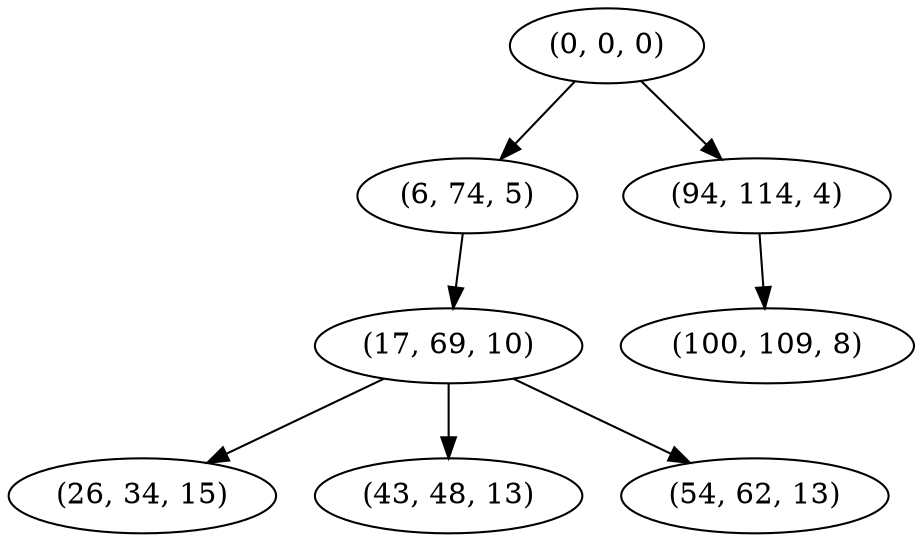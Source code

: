 digraph tree {
    "(0, 0, 0)";
    "(6, 74, 5)";
    "(17, 69, 10)";
    "(26, 34, 15)";
    "(43, 48, 13)";
    "(54, 62, 13)";
    "(94, 114, 4)";
    "(100, 109, 8)";
    "(0, 0, 0)" -> "(6, 74, 5)";
    "(0, 0, 0)" -> "(94, 114, 4)";
    "(6, 74, 5)" -> "(17, 69, 10)";
    "(17, 69, 10)" -> "(26, 34, 15)";
    "(17, 69, 10)" -> "(43, 48, 13)";
    "(17, 69, 10)" -> "(54, 62, 13)";
    "(94, 114, 4)" -> "(100, 109, 8)";
}

